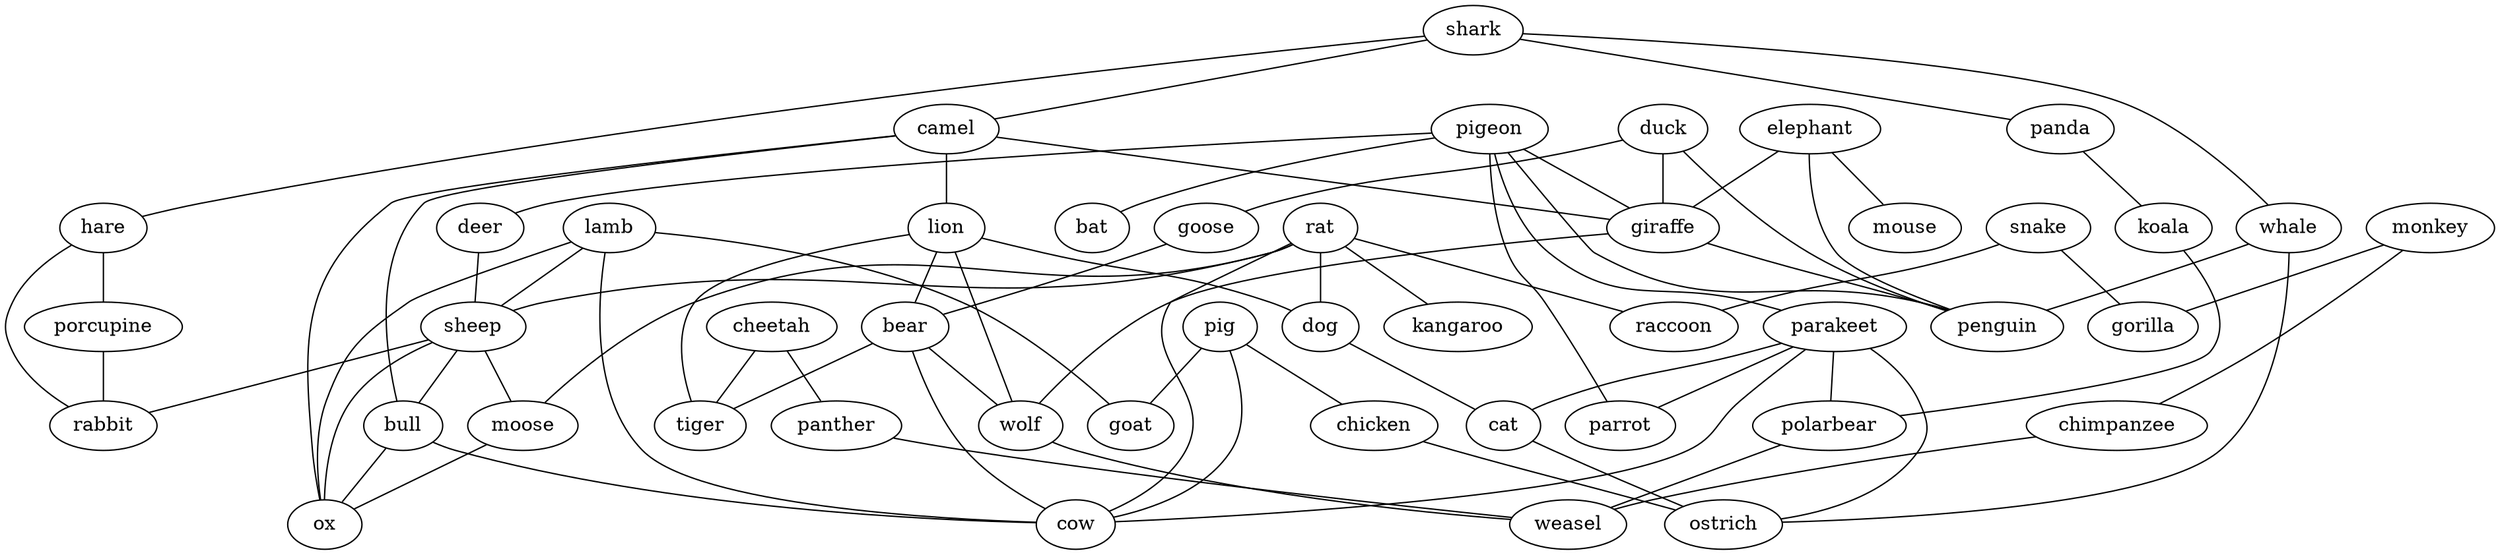 strict graph G {
shark;
camel;
pigeon;
hare;
duck;
deer;
snake;
pig;
goose;
lamb;
chicken;
panda;
goat;
monkey;
parakeet;
elephant;
cheetah;
koala;
rat;
polarbear;
porcupine;
sheep;
moose;
lion;
kangaroo;
bear;
tiger;
giraffe;
chimpanzee;
rabbit;
bull;
whale;
penguin;
bat;
parrot;
cow;
panther;
dog;
cat;
gorilla;
wolf;
ox;
raccoon;
mouse;
ostrich;
weasel;
shark -- panda  [weight=1];
shark -- hare  [weight=1];
shark -- whale  [weight=1];
shark -- camel  [weight=1];
camel -- ox  [weight=1];
camel -- lion  [weight=1];
camel -- giraffe  [weight=1];
camel -- bull  [weight=1];
pigeon -- bat  [weight=1];
pigeon -- parrot  [weight=1];
pigeon -- deer  [weight=1];
pigeon -- giraffe  [weight=1];
pigeon -- parakeet  [weight=1];
pigeon -- penguin  [weight=1];
hare -- porcupine  [weight=1];
hare -- rabbit  [weight=1];
duck -- goose  [weight=1];
duck -- giraffe  [weight=1];
duck -- penguin  [weight=1];
deer -- sheep  [weight=1];
snake -- raccoon  [weight=1];
snake -- gorilla  [weight=1];
pig -- chicken  [weight=1];
pig -- goat  [weight=1];
pig -- cow  [weight=1];
goose -- bear  [weight=1];
lamb -- sheep  [weight=1];
lamb -- goat  [weight=1];
lamb -- cow  [weight=1];
lamb -- ox  [weight=1];
chicken -- ostrich  [weight=1];
panda -- koala  [weight=1];
monkey -- gorilla  [weight=1];
monkey -- chimpanzee  [weight=1];
parakeet -- parrot  [weight=1];
parakeet -- cow  [weight=1];
parakeet -- cat  [weight=1];
parakeet -- ostrich  [weight=1];
parakeet -- polarbear  [weight=1];
elephant -- giraffe  [weight=1];
elephant -- mouse  [weight=1];
elephant -- penguin  [weight=1];
cheetah -- tiger  [weight=1];
cheetah -- panther  [weight=1];
koala -- polarbear  [weight=1];
rat -- sheep  [weight=1];
rat -- moose  [weight=1];
rat -- cow  [weight=1];
rat -- kangaroo  [weight=1];
rat -- dog  [weight=1];
rat -- raccoon  [weight=1];
polarbear -- weasel  [weight=1];
porcupine -- rabbit  [weight=1];
sheep -- moose  [weight=1];
sheep -- ox  [weight=1];
sheep -- rabbit  [weight=1];
sheep -- bull  [weight=1];
moose -- ox  [weight=1];
lion -- dog  [weight=1];
lion -- bear  [weight=1];
lion -- tiger  [weight=1];
lion -- wolf  [weight=1];
bear -- cow  [weight=1];
bear -- tiger  [weight=1];
bear -- wolf  [weight=1];
giraffe -- wolf  [weight=1];
giraffe -- penguin  [weight=1];
chimpanzee -- weasel  [weight=1];
bull -- cow  [weight=1];
bull -- ox  [weight=1];
whale -- ostrich  [weight=1];
whale -- penguin  [weight=1];
panther -- weasel  [weight=1];
dog -- cat  [weight=1];
cat -- ostrich  [weight=1];
wolf -- weasel  [weight=1];
}
